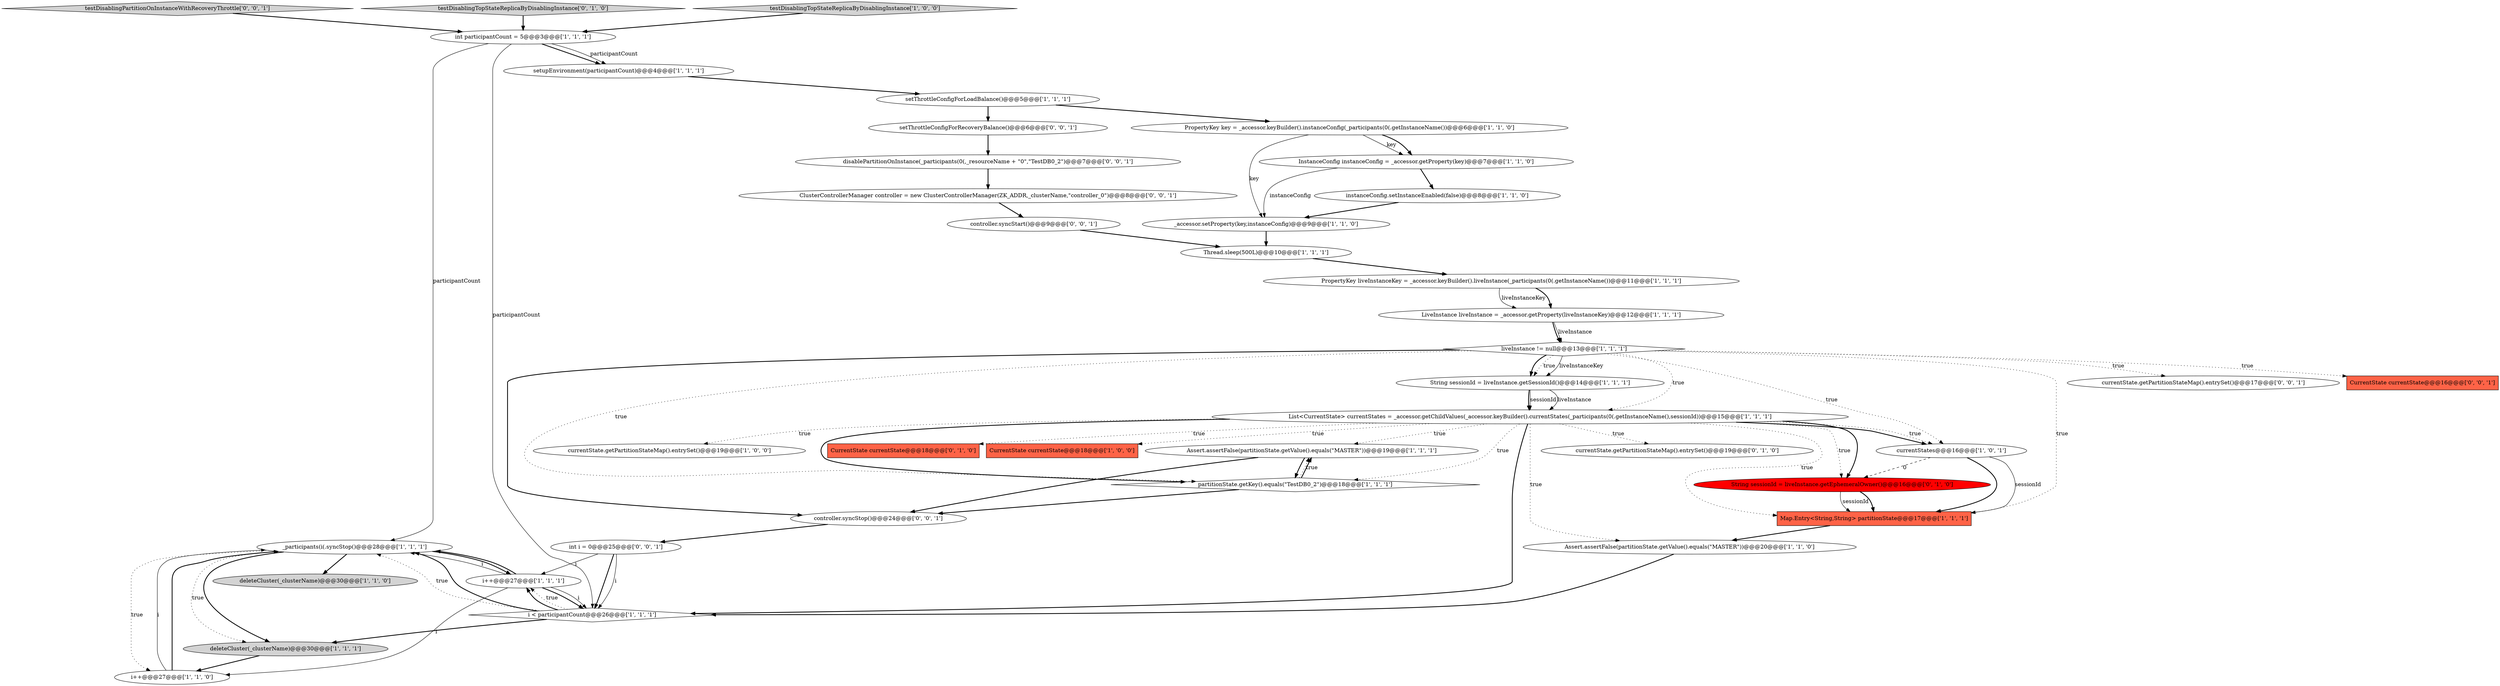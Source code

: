 digraph {
5 [style = filled, label = "deleteCluster(_clusterName)@@@30@@@['1', '1', '0']", fillcolor = lightgray, shape = ellipse image = "AAA0AAABBB1BBB"];
7 [style = filled, label = "_accessor.setProperty(key,instanceConfig)@@@9@@@['1', '1', '0']", fillcolor = white, shape = ellipse image = "AAA0AAABBB1BBB"];
17 [style = filled, label = "Assert.assertFalse(partitionState.getValue().equals(\"MASTER\"))@@@19@@@['1', '1', '1']", fillcolor = white, shape = ellipse image = "AAA0AAABBB1BBB"];
30 [style = filled, label = "String sessionId = liveInstance.getEphemeralOwner()@@@16@@@['0', '1', '0']", fillcolor = red, shape = ellipse image = "AAA1AAABBB2BBB"];
37 [style = filled, label = "currentState.getPartitionStateMap().entrySet()@@@17@@@['0', '0', '1']", fillcolor = white, shape = ellipse image = "AAA0AAABBB3BBB"];
28 [style = filled, label = "currentState.getPartitionStateMap().entrySet()@@@19@@@['0', '1', '0']", fillcolor = white, shape = ellipse image = "AAA0AAABBB2BBB"];
35 [style = filled, label = "controller.syncStart()@@@9@@@['0', '0', '1']", fillcolor = white, shape = ellipse image = "AAA0AAABBB3BBB"];
38 [style = filled, label = "testDisablingPartitionOnInstanceWithRecoveryThrottle['0', '0', '1']", fillcolor = lightgray, shape = diamond image = "AAA0AAABBB3BBB"];
4 [style = filled, label = "i++@@@27@@@['1', '1', '1']", fillcolor = white, shape = ellipse image = "AAA0AAABBB1BBB"];
10 [style = filled, label = "instanceConfig.setInstanceEnabled(false)@@@8@@@['1', '1', '0']", fillcolor = white, shape = ellipse image = "AAA0AAABBB1BBB"];
31 [style = filled, label = "CurrentState currentState@@@16@@@['0', '0', '1']", fillcolor = tomato, shape = box image = "AAA0AAABBB3BBB"];
27 [style = filled, label = "testDisablingTopStateReplicaByDisablingInstance['0', '1', '0']", fillcolor = lightgray, shape = diamond image = "AAA0AAABBB2BBB"];
33 [style = filled, label = "controller.syncStop()@@@24@@@['0', '0', '1']", fillcolor = white, shape = ellipse image = "AAA0AAABBB3BBB"];
19 [style = filled, label = "setupEnvironment(participantCount)@@@4@@@['1', '1', '1']", fillcolor = white, shape = ellipse image = "AAA0AAABBB1BBB"];
3 [style = filled, label = "setThrottleConfigForLoadBalance()@@@5@@@['1', '1', '1']", fillcolor = white, shape = ellipse image = "AAA0AAABBB1BBB"];
39 [style = filled, label = "ClusterControllerManager controller = new ClusterControllerManager(ZK_ADDR,_clusterName,\"controller_0\")@@@8@@@['0', '0', '1']", fillcolor = white, shape = ellipse image = "AAA0AAABBB3BBB"];
2 [style = filled, label = "CurrentState currentState@@@18@@@['1', '0', '0']", fillcolor = tomato, shape = box image = "AAA0AAABBB1BBB"];
0 [style = filled, label = "currentStates@@@16@@@['1', '0', '1']", fillcolor = white, shape = ellipse image = "AAA0AAABBB1BBB"];
36 [style = filled, label = "setThrottleConfigForRecoveryBalance()@@@6@@@['0', '0', '1']", fillcolor = white, shape = ellipse image = "AAA0AAABBB3BBB"];
1 [style = filled, label = "_participants(i(.syncStop()@@@28@@@['1', '1', '1']", fillcolor = white, shape = ellipse image = "AAA0AAABBB1BBB"];
21 [style = filled, label = "int participantCount = 5@@@3@@@['1', '1', '1']", fillcolor = white, shape = ellipse image = "AAA0AAABBB1BBB"];
23 [style = filled, label = "PropertyKey key = _accessor.keyBuilder().instanceConfig(_participants(0(.getInstanceName())@@@6@@@['1', '1', '0']", fillcolor = white, shape = ellipse image = "AAA0AAABBB1BBB"];
24 [style = filled, label = "String sessionId = liveInstance.getSessionId()@@@14@@@['1', '1', '1']", fillcolor = white, shape = ellipse image = "AAA0AAABBB1BBB"];
8 [style = filled, label = "Assert.assertFalse(partitionState.getValue().equals(\"MASTER\"))@@@20@@@['1', '1', '0']", fillcolor = white, shape = ellipse image = "AAA0AAABBB1BBB"];
11 [style = filled, label = "LiveInstance liveInstance = _accessor.getProperty(liveInstanceKey)@@@12@@@['1', '1', '1']", fillcolor = white, shape = ellipse image = "AAA0AAABBB1BBB"];
14 [style = filled, label = "liveInstance != null@@@13@@@['1', '1', '1']", fillcolor = white, shape = diamond image = "AAA0AAABBB1BBB"];
26 [style = filled, label = "Map.Entry<String,String> partitionState@@@17@@@['1', '1', '1']", fillcolor = tomato, shape = box image = "AAA0AAABBB1BBB"];
12 [style = filled, label = "partitionState.getKey().equals(\"TestDB0_2\")@@@18@@@['1', '1', '1']", fillcolor = white, shape = diamond image = "AAA0AAABBB1BBB"];
32 [style = filled, label = "disablePartitionOnInstance(_participants(0(,_resourceName + \"0\",\"TestDB0_2\")@@@7@@@['0', '0', '1']", fillcolor = white, shape = ellipse image = "AAA0AAABBB3BBB"];
34 [style = filled, label = "int i = 0@@@25@@@['0', '0', '1']", fillcolor = white, shape = ellipse image = "AAA0AAABBB3BBB"];
22 [style = filled, label = "Thread.sleep(500L)@@@10@@@['1', '1', '1']", fillcolor = white, shape = ellipse image = "AAA0AAABBB1BBB"];
15 [style = filled, label = "PropertyKey liveInstanceKey = _accessor.keyBuilder().liveInstance(_participants(0(.getInstanceName())@@@11@@@['1', '1', '1']", fillcolor = white, shape = ellipse image = "AAA0AAABBB1BBB"];
18 [style = filled, label = "i < participantCount@@@26@@@['1', '1', '1']", fillcolor = white, shape = diamond image = "AAA0AAABBB1BBB"];
13 [style = filled, label = "currentState.getPartitionStateMap().entrySet()@@@19@@@['1', '0', '0']", fillcolor = white, shape = ellipse image = "AAA0AAABBB1BBB"];
16 [style = filled, label = "List<CurrentState> currentStates = _accessor.getChildValues(_accessor.keyBuilder().currentStates(_participants(0(.getInstanceName(),sessionId))@@@15@@@['1', '1', '1']", fillcolor = white, shape = ellipse image = "AAA0AAABBB1BBB"];
25 [style = filled, label = "testDisablingTopStateReplicaByDisablingInstance['1', '0', '0']", fillcolor = lightgray, shape = diamond image = "AAA0AAABBB1BBB"];
29 [style = filled, label = "CurrentState currentState@@@18@@@['0', '1', '0']", fillcolor = tomato, shape = box image = "AAA0AAABBB2BBB"];
20 [style = filled, label = "deleteCluster(_clusterName)@@@30@@@['1', '1', '1']", fillcolor = lightgray, shape = ellipse image = "AAA0AAABBB1BBB"];
6 [style = filled, label = "i++@@@27@@@['1', '1', '0']", fillcolor = white, shape = ellipse image = "AAA0AAABBB1BBB"];
9 [style = filled, label = "InstanceConfig instanceConfig = _accessor.getProperty(key)@@@7@@@['1', '1', '0']", fillcolor = white, shape = ellipse image = "AAA0AAABBB1BBB"];
1->5 [style = bold, label=""];
14->24 [style = bold, label=""];
16->0 [style = bold, label=""];
22->15 [style = bold, label=""];
16->13 [style = dotted, label="true"];
21->1 [style = solid, label="participantCount"];
11->14 [style = bold, label=""];
14->0 [style = dotted, label="true"];
14->26 [style = dotted, label="true"];
16->17 [style = dotted, label="true"];
4->1 [style = solid, label="i"];
34->18 [style = bold, label=""];
1->20 [style = bold, label=""];
9->10 [style = bold, label=""];
21->18 [style = solid, label="participantCount"];
15->11 [style = solid, label="liveInstanceKey"];
3->36 [style = bold, label=""];
30->26 [style = solid, label="sessionId"];
15->11 [style = bold, label=""];
0->30 [style = dashed, label="0"];
1->6 [style = dotted, label="true"];
24->16 [style = solid, label="sessionId"];
11->14 [style = solid, label="liveInstance"];
19->3 [style = bold, label=""];
25->21 [style = bold, label=""];
6->1 [style = solid, label="i"];
34->18 [style = solid, label="i"];
9->7 [style = solid, label="instanceConfig"];
23->9 [style = solid, label="key"];
1->4 [style = bold, label=""];
12->17 [style = dotted, label="true"];
14->12 [style = dotted, label="true"];
21->19 [style = bold, label=""];
14->24 [style = dotted, label="true"];
8->18 [style = bold, label=""];
34->4 [style = solid, label="i"];
30->26 [style = bold, label=""];
4->18 [style = bold, label=""];
10->7 [style = bold, label=""];
18->20 [style = bold, label=""];
3->23 [style = bold, label=""];
18->4 [style = bold, label=""];
18->1 [style = bold, label=""];
14->37 [style = dotted, label="true"];
39->35 [style = bold, label=""];
12->33 [style = bold, label=""];
21->19 [style = solid, label="participantCount"];
16->8 [style = dotted, label="true"];
16->18 [style = bold, label=""];
14->24 [style = solid, label="liveInstanceKey"];
4->18 [style = solid, label="i"];
18->1 [style = dotted, label="true"];
12->17 [style = bold, label=""];
24->16 [style = solid, label="liveInstance"];
26->8 [style = bold, label=""];
4->6 [style = solid, label="i"];
14->16 [style = dotted, label="true"];
6->1 [style = bold, label=""];
7->22 [style = bold, label=""];
17->12 [style = bold, label=""];
16->30 [style = bold, label=""];
32->39 [style = bold, label=""];
4->1 [style = bold, label=""];
0->26 [style = solid, label="sessionId"];
27->21 [style = bold, label=""];
16->29 [style = dotted, label="true"];
1->20 [style = dotted, label="true"];
16->12 [style = dotted, label="true"];
16->2 [style = dotted, label="true"];
0->26 [style = bold, label=""];
35->22 [style = bold, label=""];
16->30 [style = dotted, label="true"];
23->7 [style = solid, label="key"];
36->32 [style = bold, label=""];
17->33 [style = bold, label=""];
20->6 [style = bold, label=""];
14->33 [style = bold, label=""];
16->26 [style = dotted, label="true"];
24->16 [style = bold, label=""];
16->0 [style = dotted, label="true"];
38->21 [style = bold, label=""];
14->31 [style = dotted, label="true"];
18->4 [style = dotted, label="true"];
16->28 [style = dotted, label="true"];
23->9 [style = bold, label=""];
33->34 [style = bold, label=""];
16->12 [style = bold, label=""];
}
